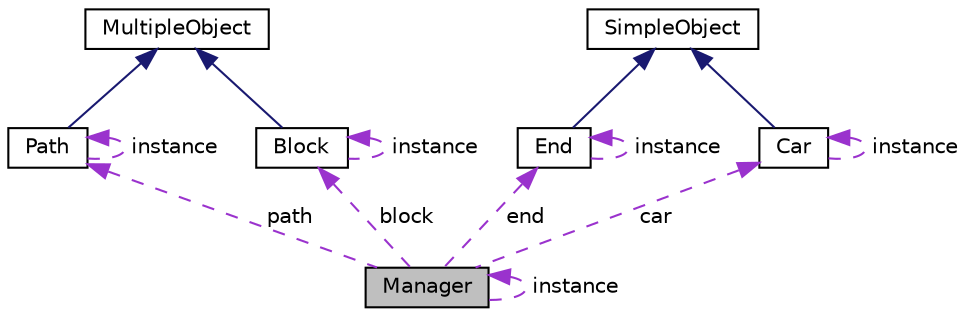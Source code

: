 digraph "Manager"
{
  edge [fontname="Helvetica",fontsize="10",labelfontname="Helvetica",labelfontsize="10"];
  node [fontname="Helvetica",fontsize="10",shape=record];
  Node1 [label="Manager",height=0.2,width=0.4,color="black", fillcolor="grey75", style="filled" fontcolor="black"];
  Node2 -> Node1 [dir="back",color="darkorchid3",fontsize="10",style="dashed",label=" path" ,fontname="Helvetica"];
  Node2 [label="Path",height=0.2,width=0.4,color="black", fillcolor="white", style="filled",URL="$class_path.html"];
  Node3 -> Node2 [dir="back",color="midnightblue",fontsize="10",style="solid",fontname="Helvetica"];
  Node3 [label="MultipleObject",height=0.2,width=0.4,color="black", fillcolor="white", style="filled",URL="$class_multiple_object.html"];
  Node2 -> Node2 [dir="back",color="darkorchid3",fontsize="10",style="dashed",label=" instance" ,fontname="Helvetica"];
  Node4 -> Node1 [dir="back",color="darkorchid3",fontsize="10",style="dashed",label=" end" ,fontname="Helvetica"];
  Node4 [label="End",height=0.2,width=0.4,color="black", fillcolor="white", style="filled",URL="$class_end.html"];
  Node5 -> Node4 [dir="back",color="midnightblue",fontsize="10",style="solid",fontname="Helvetica"];
  Node5 [label="SimpleObject",height=0.2,width=0.4,color="black", fillcolor="white", style="filled",URL="$class_simple_object.html"];
  Node4 -> Node4 [dir="back",color="darkorchid3",fontsize="10",style="dashed",label=" instance" ,fontname="Helvetica"];
  Node6 -> Node1 [dir="back",color="darkorchid3",fontsize="10",style="dashed",label=" block" ,fontname="Helvetica"];
  Node6 [label="Block",height=0.2,width=0.4,color="black", fillcolor="white", style="filled",URL="$class_block.html"];
  Node3 -> Node6 [dir="back",color="midnightblue",fontsize="10",style="solid",fontname="Helvetica"];
  Node6 -> Node6 [dir="back",color="darkorchid3",fontsize="10",style="dashed",label=" instance" ,fontname="Helvetica"];
  Node1 -> Node1 [dir="back",color="darkorchid3",fontsize="10",style="dashed",label=" instance" ,fontname="Helvetica"];
  Node7 -> Node1 [dir="back",color="darkorchid3",fontsize="10",style="dashed",label=" car" ,fontname="Helvetica"];
  Node7 [label="Car",height=0.2,width=0.4,color="black", fillcolor="white", style="filled",URL="$class_car.html"];
  Node5 -> Node7 [dir="back",color="midnightblue",fontsize="10",style="solid",fontname="Helvetica"];
  Node7 -> Node7 [dir="back",color="darkorchid3",fontsize="10",style="dashed",label=" instance" ,fontname="Helvetica"];
}
